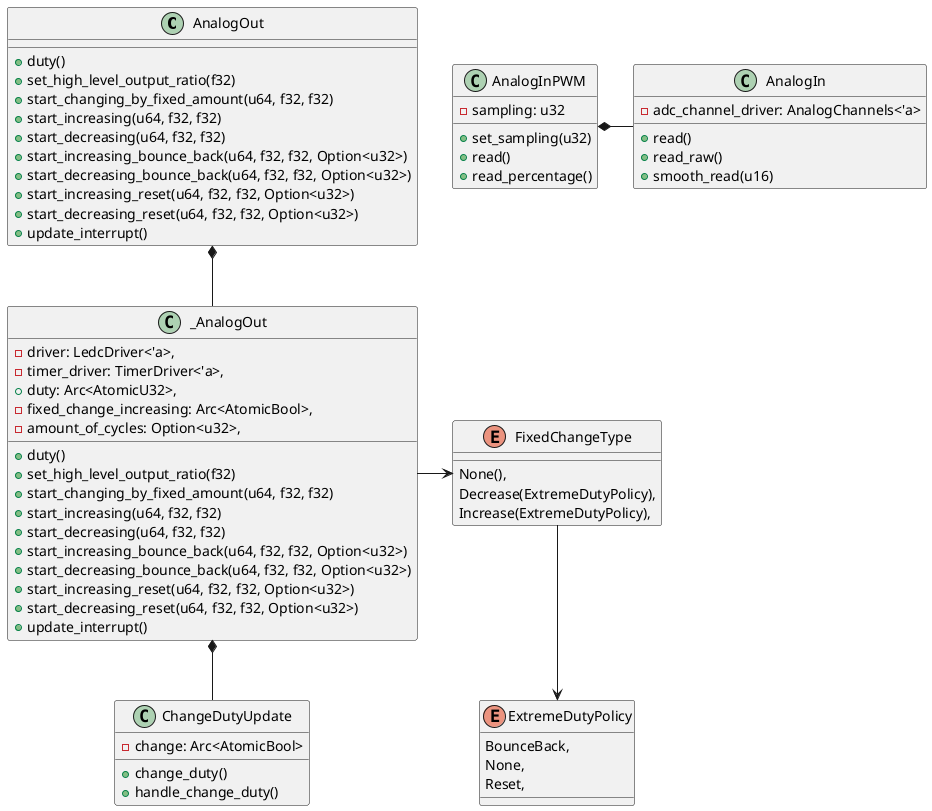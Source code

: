 @startuml analog
class AnalogOut {
    + duty()
    + set_high_level_output_ratio(f32)
    + start_changing_by_fixed_amount(u64, f32, f32)
    + start_increasing(u64, f32, f32)
    + start_decreasing(u64, f32, f32)
    + start_increasing_bounce_back(u64, f32, f32, Option<u32>)
    + start_decreasing_bounce_back(u64, f32, f32, Option<u32>)
    + start_increasing_reset(u64, f32, f32, Option<u32>)
    + start_decreasing_reset(u64, f32, f32, Option<u32>)
    + update_interrupt()
}

class _AnalogOut{
    -driver: LedcDriver<'a>,
    -timer_driver: TimerDriver<'a>,
    +duty: Arc<AtomicU32>,
    -fixed_change_increasing: Arc<AtomicBool>,
    -amount_of_cycles: Option<u32>,
    + duty()
    + set_high_level_output_ratio(f32)
    + start_changing_by_fixed_amount(u64, f32, f32)
    + start_increasing(u64, f32, f32)
    + start_decreasing(u64, f32, f32)
    + start_increasing_bounce_back(u64, f32, f32, Option<u32>)
    + start_decreasing_bounce_back(u64, f32, f32, Option<u32>)
    + start_increasing_reset(u64, f32, f32, Option<u32>)
    + start_decreasing_reset(u64, f32, f32, Option<u32>)
    + update_interrupt()

}

class AnalogIn {
    -adc_channel_driver: AnalogChannels<'a>
    +read()
    +read_raw()
    +smooth_read(u16)
}

class AnalogInPWM{
    -sampling: u32
    +set_sampling(u32)
    +read()
    +read_percentage()
}

class ChangeDutyUpdate{
    -change: Arc<AtomicBool>
    +change_duty()
    +handle_change_duty()
}

enum FixedChangeType {
    None(),
    Decrease(ExtremeDutyPolicy),
    Increase(ExtremeDutyPolicy),
}

enum ExtremeDutyPolicy{
    BounceBack,
    None,
    Reset,
}

AnalogOut *-- _AnalogOut
_AnalogOut *-- ChangeDutyUpdate
_AnalogOut -> FixedChangeType
AnalogInPWM *- AnalogIn
FixedChangeType --> ExtremeDutyPolicy

@enduml